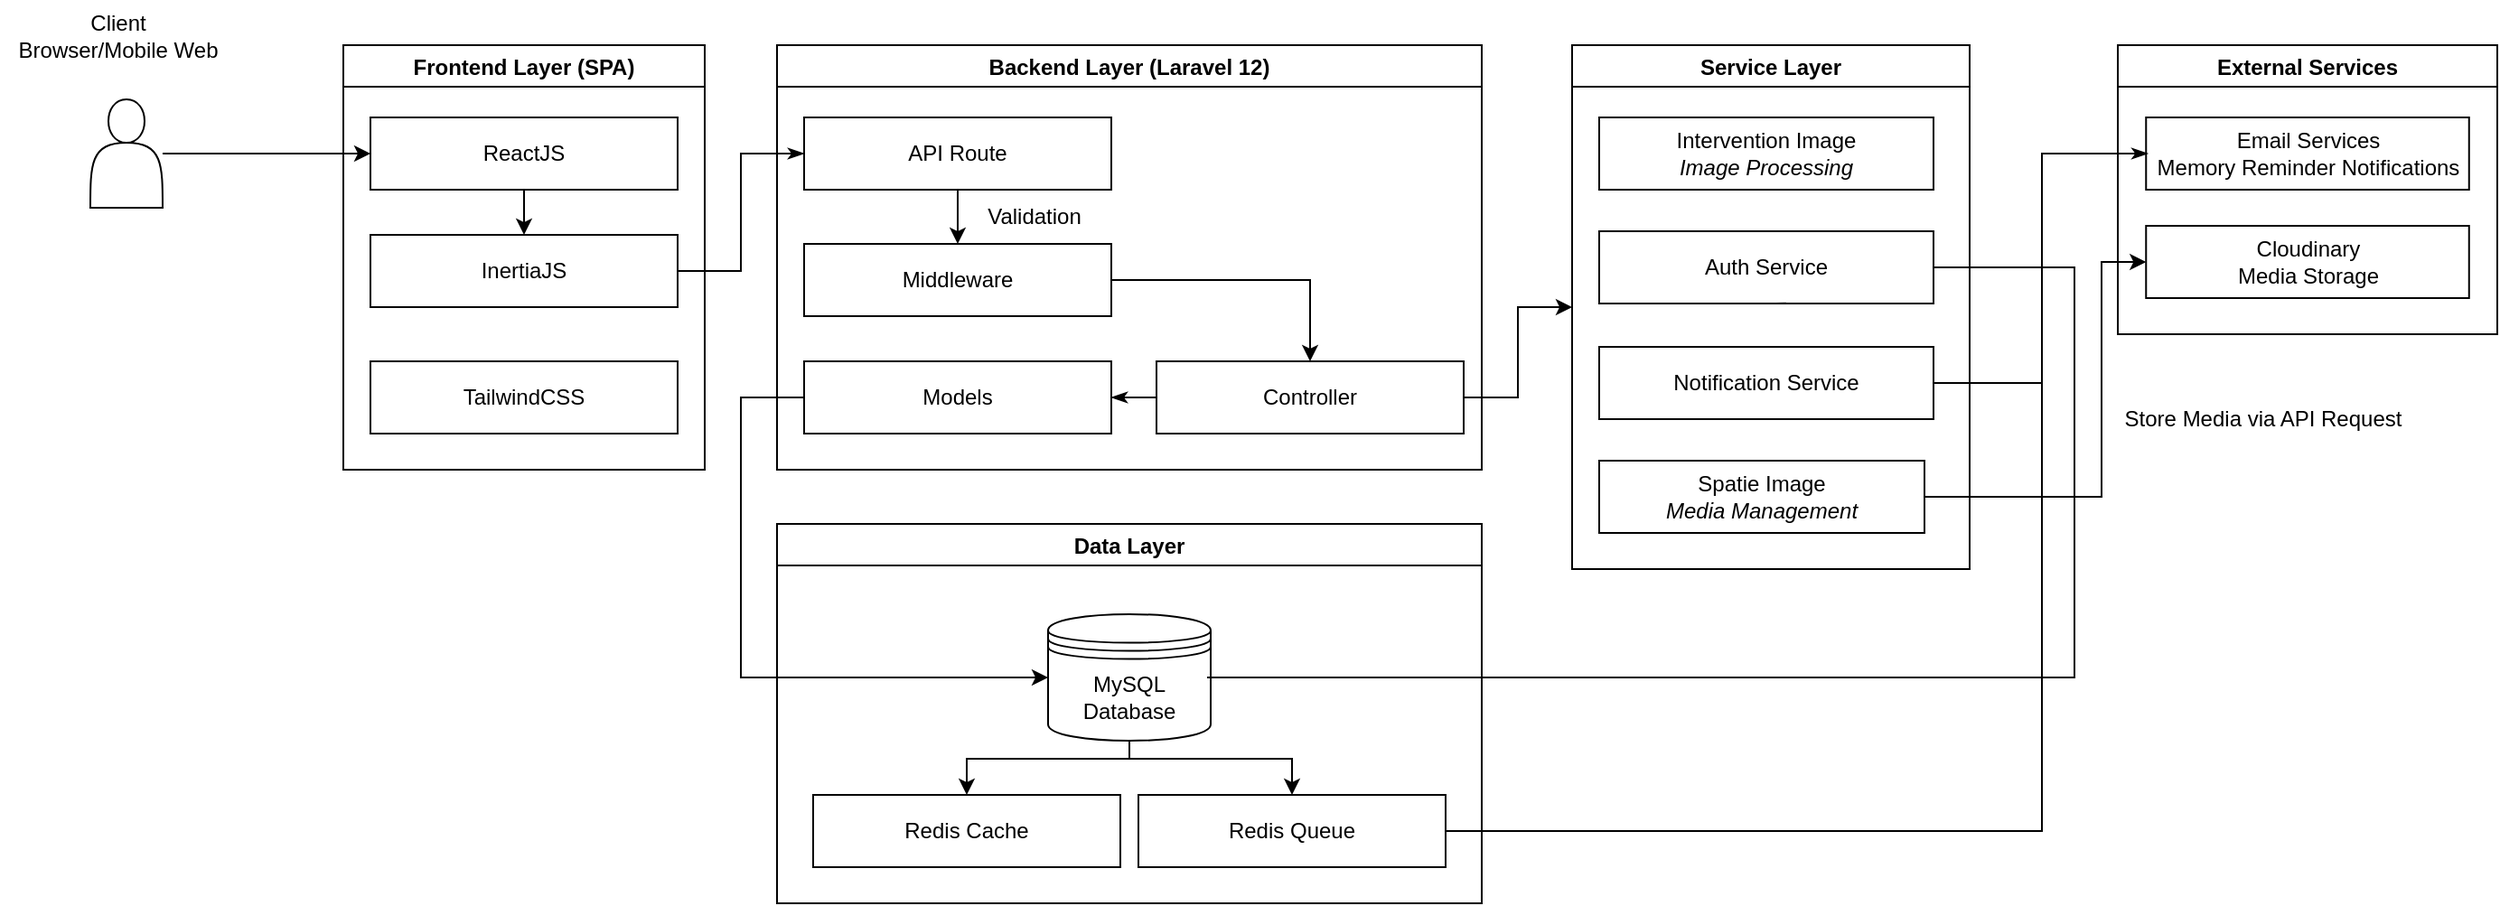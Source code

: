 <mxfile version="28.2.5">
  <diagram name="Page-1" id="oLH9wx6r51wDPVdEXgeB">
    <mxGraphModel dx="1204" dy="736" grid="1" gridSize="10" guides="1" tooltips="1" connect="1" arrows="1" fold="1" page="1" pageScale="1" pageWidth="1600" pageHeight="900" math="0" shadow="0">
      <root>
        <mxCell id="0" />
        <mxCell id="1" parent="0" />
        <mxCell id="NidDwQ-2pAzj67koUq93-20" style="edgeStyle=orthogonalEdgeStyle;rounded=0;orthogonalLoop=1;jettySize=auto;html=1;entryX=0;entryY=0.5;entryDx=0;entryDy=0;labelBackgroundColor=none;fontColor=default;" edge="1" parent="1" source="NidDwQ-2pAzj67koUq93-13" target="NidDwQ-2pAzj67koUq93-23">
          <mxGeometry relative="1" as="geometry">
            <mxPoint x="268" y="403" as="targetPoint" />
          </mxGeometry>
        </mxCell>
        <mxCell id="NidDwQ-2pAzj67koUq93-13" value="" style="shape=actor;whiteSpace=wrap;html=1;labelBackgroundColor=none;" vertex="1" parent="1">
          <mxGeometry x="158" y="273" width="40" height="60" as="geometry" />
        </mxCell>
        <mxCell id="NidDwQ-2pAzj67koUq93-14" value="Client&lt;div&gt;Browser/Mobile Web&lt;/div&gt;" style="text;html=1;align=center;verticalAlign=middle;resizable=0;points=[];autosize=1;strokeColor=none;fillColor=none;labelBackgroundColor=none;" vertex="1" parent="1">
          <mxGeometry x="108" y="218" width="130" height="40" as="geometry" />
        </mxCell>
        <mxCell id="NidDwQ-2pAzj67koUq93-24" value="Frontend Layer (SPA)" style="swimlane;labelBackgroundColor=none;" vertex="1" parent="1">
          <mxGeometry x="298" y="243" width="200" height="235" as="geometry" />
        </mxCell>
        <mxCell id="NidDwQ-2pAzj67koUq93-25" style="edgeStyle=elbowEdgeStyle;rounded=0;orthogonalLoop=1;jettySize=auto;html=1;startArrow=none;endArrow=classic;endFill=1;labelBackgroundColor=none;fontColor=default;" edge="1" parent="NidDwQ-2pAzj67koUq93-24" source="NidDwQ-2pAzj67koUq93-23" target="NidDwQ-2pAzj67koUq93-22">
          <mxGeometry relative="1" as="geometry" />
        </mxCell>
        <UserObject label="ReactJS" treeRoot="1" id="NidDwQ-2pAzj67koUq93-23">
          <mxCell style="whiteSpace=wrap;html=1;align=center;treeFolding=1;treeMoving=1;newEdgeStyle={&quot;edgeStyle&quot;:&quot;elbowEdgeStyle&quot;,&quot;startArrow&quot;:&quot;none&quot;,&quot;endArrow&quot;:&quot;none&quot;};labelBackgroundColor=none;" vertex="1" parent="NidDwQ-2pAzj67koUq93-24">
            <mxGeometry x="15" y="40" width="170" height="40" as="geometry" />
          </mxCell>
        </UserObject>
        <UserObject label="InertiaJS" treeRoot="1" id="NidDwQ-2pAzj67koUq93-22">
          <mxCell style="whiteSpace=wrap;html=1;align=center;treeFolding=1;treeMoving=1;newEdgeStyle={&quot;edgeStyle&quot;:&quot;elbowEdgeStyle&quot;,&quot;startArrow&quot;:&quot;none&quot;,&quot;endArrow&quot;:&quot;none&quot;};labelBackgroundColor=none;" vertex="1" parent="NidDwQ-2pAzj67koUq93-24">
            <mxGeometry x="15" y="105" width="170" height="40" as="geometry" />
          </mxCell>
        </UserObject>
        <UserObject label="TailwindCSS" treeRoot="1" id="NidDwQ-2pAzj67koUq93-21">
          <mxCell style="whiteSpace=wrap;html=1;align=center;treeFolding=1;treeMoving=1;newEdgeStyle={&quot;edgeStyle&quot;:&quot;elbowEdgeStyle&quot;,&quot;startArrow&quot;:&quot;none&quot;,&quot;endArrow&quot;:&quot;none&quot;};labelBackgroundColor=none;" vertex="1" parent="NidDwQ-2pAzj67koUq93-24">
            <mxGeometry x="15" y="175" width="170" height="40" as="geometry" />
          </mxCell>
        </UserObject>
        <mxCell id="NidDwQ-2pAzj67koUq93-39" value="Service Layer" style="swimlane;labelBackgroundColor=none;" vertex="1" parent="1">
          <mxGeometry x="978" y="243" width="220" height="290" as="geometry" />
        </mxCell>
        <UserObject label="Intervention Image&lt;div&gt;&lt;i&gt;Image Processing&lt;/i&gt;&lt;/div&gt;" treeRoot="1" id="NidDwQ-2pAzj67koUq93-46">
          <mxCell style="whiteSpace=wrap;html=1;align=center;treeFolding=1;treeMoving=1;newEdgeStyle={&quot;edgeStyle&quot;:&quot;elbowEdgeStyle&quot;,&quot;startArrow&quot;:&quot;none&quot;,&quot;endArrow&quot;:&quot;none&quot;};labelBackgroundColor=none;" vertex="1" parent="NidDwQ-2pAzj67koUq93-39">
            <mxGeometry x="15" y="40" width="185" height="40" as="geometry" />
          </mxCell>
        </UserObject>
        <UserObject label="Spatie Image&lt;div&gt;&lt;i&gt;Media Management&lt;/i&gt;&lt;/div&gt;" treeRoot="1" id="NidDwQ-2pAzj67koUq93-48">
          <mxCell style="whiteSpace=wrap;html=1;align=center;treeFolding=1;treeMoving=1;newEdgeStyle={&quot;edgeStyle&quot;:&quot;elbowEdgeStyle&quot;,&quot;startArrow&quot;:&quot;none&quot;,&quot;endArrow&quot;:&quot;none&quot;};labelBackgroundColor=none;" vertex="1" parent="NidDwQ-2pAzj67koUq93-39">
            <mxGeometry x="15" y="230" width="180" height="40" as="geometry" />
          </mxCell>
        </UserObject>
        <UserObject label="Auth Service" treeRoot="1" id="NidDwQ-2pAzj67koUq93-50">
          <mxCell style="whiteSpace=wrap;html=1;align=center;treeFolding=1;treeMoving=1;newEdgeStyle={&quot;edgeStyle&quot;:&quot;elbowEdgeStyle&quot;,&quot;startArrow&quot;:&quot;none&quot;,&quot;endArrow&quot;:&quot;none&quot;};labelBackgroundColor=none;" vertex="1" parent="NidDwQ-2pAzj67koUq93-39">
            <mxGeometry x="15" y="103" width="185" height="40" as="geometry" />
          </mxCell>
        </UserObject>
        <UserObject label="Notification Service" treeRoot="1" id="NidDwQ-2pAzj67koUq93-49">
          <mxCell style="whiteSpace=wrap;html=1;align=center;treeFolding=1;treeMoving=1;newEdgeStyle={&quot;edgeStyle&quot;:&quot;elbowEdgeStyle&quot;,&quot;startArrow&quot;:&quot;none&quot;,&quot;endArrow&quot;:&quot;none&quot;};labelBackgroundColor=none;" vertex="1" parent="NidDwQ-2pAzj67koUq93-39">
            <mxGeometry x="15" y="167" width="185" height="40" as="geometry" />
          </mxCell>
        </UserObject>
        <mxCell id="NidDwQ-2pAzj67koUq93-51" style="edgeStyle=elbowEdgeStyle;rounded=0;orthogonalLoop=1;jettySize=auto;html=1;startArrow=none;endArrow=none;exitX=0.5;exitY=1;exitDx=0;exitDy=0;entryX=0.559;entryY=0.996;entryDx=0;entryDy=0;entryPerimeter=0;labelBackgroundColor=none;fontColor=default;" edge="1" parent="NidDwQ-2pAzj67koUq93-39" source="NidDwQ-2pAzj67koUq93-50" target="NidDwQ-2pAzj67koUq93-50">
          <mxGeometry relative="1" as="geometry" />
        </mxCell>
        <mxCell id="NidDwQ-2pAzj67koUq93-60" value="Data Layer" style="swimlane;startSize=23;labelBackgroundColor=none;" vertex="1" parent="1">
          <mxGeometry x="538" y="508" width="390" height="210" as="geometry" />
        </mxCell>
        <mxCell id="NidDwQ-2pAzj67koUq93-95" style="edgeStyle=orthogonalEdgeStyle;rounded=0;orthogonalLoop=1;jettySize=auto;html=1;entryX=0.5;entryY=0;entryDx=0;entryDy=0;" edge="1" parent="NidDwQ-2pAzj67koUq93-60" source="NidDwQ-2pAzj67koUq93-61" target="NidDwQ-2pAzj67koUq93-64">
          <mxGeometry relative="1" as="geometry">
            <Array as="points">
              <mxPoint x="195" y="130" />
              <mxPoint x="285" y="130" />
            </Array>
          </mxGeometry>
        </mxCell>
        <mxCell id="NidDwQ-2pAzj67koUq93-96" style="edgeStyle=orthogonalEdgeStyle;rounded=0;orthogonalLoop=1;jettySize=auto;html=1;entryX=0.5;entryY=0;entryDx=0;entryDy=0;" edge="1" parent="NidDwQ-2pAzj67koUq93-60" source="NidDwQ-2pAzj67koUq93-61" target="NidDwQ-2pAzj67koUq93-63">
          <mxGeometry relative="1" as="geometry">
            <Array as="points">
              <mxPoint x="195" y="130" />
              <mxPoint x="105" y="130" />
            </Array>
          </mxGeometry>
        </mxCell>
        <mxCell id="NidDwQ-2pAzj67koUq93-61" value="MySQL Database" style="shape=datastore;whiteSpace=wrap;html=1;labelBackgroundColor=none;" vertex="1" parent="NidDwQ-2pAzj67koUq93-60">
          <mxGeometry x="150" y="50" width="90" height="70" as="geometry" />
        </mxCell>
        <mxCell id="NidDwQ-2pAzj67koUq93-63" value="Redis Cache" style="whiteSpace=wrap;html=1;labelBackgroundColor=none;" vertex="1" parent="NidDwQ-2pAzj67koUq93-60">
          <mxGeometry x="20" y="150" width="170" height="40" as="geometry" />
        </mxCell>
        <mxCell id="NidDwQ-2pAzj67koUq93-64" value="Redis Queue" style="whiteSpace=wrap;html=1;labelBackgroundColor=none;" vertex="1" parent="NidDwQ-2pAzj67koUq93-60">
          <mxGeometry x="200" y="150" width="170" height="40" as="geometry" />
        </mxCell>
        <mxCell id="NidDwQ-2pAzj67koUq93-70" value="External Services" style="swimlane;labelBackgroundColor=none;" vertex="1" parent="1">
          <mxGeometry x="1280" y="243" width="210" height="160" as="geometry" />
        </mxCell>
        <UserObject label="Email Services&lt;br&gt;Memory Reminder Notifications" treeRoot="1" id="NidDwQ-2pAzj67koUq93-71">
          <mxCell style="whiteSpace=wrap;html=1;align=center;treeFolding=1;treeMoving=1;newEdgeStyle={&quot;edgeStyle&quot;:&quot;elbowEdgeStyle&quot;,&quot;startArrow&quot;:&quot;none&quot;,&quot;endArrow&quot;:&quot;none&quot;};labelBackgroundColor=none;" vertex="1" parent="NidDwQ-2pAzj67koUq93-70">
            <mxGeometry x="15.63" y="40" width="178.75" height="40" as="geometry" />
          </mxCell>
        </UserObject>
        <UserObject label="Cloudinary&lt;div&gt;Media Storage&lt;/div&gt;" treeRoot="1" id="NidDwQ-2pAzj67koUq93-72">
          <mxCell style="whiteSpace=wrap;html=1;align=center;treeFolding=1;treeMoving=1;newEdgeStyle={&quot;edgeStyle&quot;:&quot;elbowEdgeStyle&quot;,&quot;startArrow&quot;:&quot;none&quot;,&quot;endArrow&quot;:&quot;none&quot;};labelBackgroundColor=none;" vertex="1" parent="NidDwQ-2pAzj67koUq93-70">
            <mxGeometry x="15.63" y="100" width="178.75" height="40" as="geometry" />
          </mxCell>
        </UserObject>
        <mxCell id="NidDwQ-2pAzj67koUq93-73" style="edgeStyle=elbowEdgeStyle;rounded=0;orthogonalLoop=1;jettySize=auto;html=1;startArrow=none;endArrow=classic;endFill=1;labelBackgroundColor=none;fontColor=default;exitX=1;exitY=0.5;exitDx=0;exitDy=0;entryX=0;entryY=0.5;entryDx=0;entryDy=0;" edge="1" parent="1" source="NidDwQ-2pAzj67koUq93-48" target="NidDwQ-2pAzj67koUq93-72">
          <mxGeometry relative="1" as="geometry">
            <mxPoint x="1216" y="493" as="sourcePoint" />
            <mxPoint x="1301.63" y="303" as="targetPoint" />
            <Array as="points">
              <mxPoint x="1271" y="398" />
            </Array>
          </mxGeometry>
        </mxCell>
        <mxCell id="NidDwQ-2pAzj67koUq93-74" style="edgeStyle=elbowEdgeStyle;rounded=0;orthogonalLoop=1;jettySize=auto;html=1;startArrow=none;endArrow=classicThin;entryX=0;entryY=0.5;entryDx=0;entryDy=0;endFill=1;labelBackgroundColor=none;fontColor=default;" edge="1" parent="1">
          <mxGeometry relative="1" as="geometry">
            <mxPoint x="1179" y="430.0" as="sourcePoint" />
            <mxPoint x="1296.63" y="303" as="targetPoint" />
            <Array as="points">
              <mxPoint x="1238" y="370" />
            </Array>
          </mxGeometry>
        </mxCell>
        <mxCell id="NidDwQ-2pAzj67koUq93-75" value="Backend Layer (Laravel 12)" style="swimlane;labelBackgroundColor=none;" vertex="1" parent="1">
          <mxGeometry x="538" y="243" width="390" height="235" as="geometry" />
        </mxCell>
        <mxCell id="NidDwQ-2pAzj67koUq93-76" style="edgeStyle=elbowEdgeStyle;rounded=0;orthogonalLoop=1;jettySize=auto;html=1;startArrow=none;endArrow=classic;endFill=1;labelBackgroundColor=none;fontColor=default;elbow=vertical;" edge="1" parent="NidDwQ-2pAzj67koUq93-75" source="NidDwQ-2pAzj67koUq93-77" target="NidDwQ-2pAzj67koUq93-79">
          <mxGeometry relative="1" as="geometry" />
        </mxCell>
        <UserObject label="API Route" treeRoot="1" id="NidDwQ-2pAzj67koUq93-77">
          <mxCell style="whiteSpace=wrap;html=1;align=center;treeFolding=1;treeMoving=1;newEdgeStyle={&quot;edgeStyle&quot;:&quot;elbowEdgeStyle&quot;,&quot;startArrow&quot;:&quot;none&quot;,&quot;endArrow&quot;:&quot;none&quot;};labelBackgroundColor=none;" vertex="1" parent="NidDwQ-2pAzj67koUq93-75">
            <mxGeometry x="15" y="40" width="170" height="40" as="geometry" />
          </mxCell>
        </UserObject>
        <mxCell id="NidDwQ-2pAzj67koUq93-78" style="edgeStyle=elbowEdgeStyle;rounded=0;orthogonalLoop=1;jettySize=auto;html=1;startArrow=none;endArrow=classic;endFill=1;entryX=0.5;entryY=0;entryDx=0;entryDy=0;labelBackgroundColor=none;fontColor=default;" edge="1" parent="NidDwQ-2pAzj67koUq93-75" source="NidDwQ-2pAzj67koUq93-79" target="NidDwQ-2pAzj67koUq93-80">
          <mxGeometry relative="1" as="geometry">
            <Array as="points">
              <mxPoint x="295" y="155" />
            </Array>
          </mxGeometry>
        </mxCell>
        <UserObject label="Middleware" treeRoot="1" id="NidDwQ-2pAzj67koUq93-79">
          <mxCell style="whiteSpace=wrap;html=1;align=center;treeFolding=1;treeMoving=1;newEdgeStyle={&quot;edgeStyle&quot;:&quot;elbowEdgeStyle&quot;,&quot;startArrow&quot;:&quot;none&quot;,&quot;endArrow&quot;:&quot;none&quot;};labelBackgroundColor=none;" vertex="1" parent="NidDwQ-2pAzj67koUq93-75">
            <mxGeometry x="15" y="110" width="170" height="40" as="geometry" />
          </mxCell>
        </UserObject>
        <mxCell id="NidDwQ-2pAzj67koUq93-84" style="edgeStyle=elbowEdgeStyle;rounded=0;orthogonalLoop=1;jettySize=auto;html=1;startArrow=none;endArrow=classicThin;entryX=1;entryY=0.5;entryDx=0;entryDy=0;endFill=1;labelBackgroundColor=none;fontColor=default;" edge="1" parent="NidDwQ-2pAzj67koUq93-75" source="NidDwQ-2pAzj67koUq93-80" target="NidDwQ-2pAzj67koUq93-83">
          <mxGeometry relative="1" as="geometry" />
        </mxCell>
        <UserObject label="Controller" treeRoot="1" id="NidDwQ-2pAzj67koUq93-80">
          <mxCell style="whiteSpace=wrap;html=1;align=center;treeFolding=1;treeMoving=1;newEdgeStyle={&quot;edgeStyle&quot;:&quot;elbowEdgeStyle&quot;,&quot;startArrow&quot;:&quot;none&quot;,&quot;endArrow&quot;:&quot;none&quot;};labelBackgroundColor=none;" vertex="1" parent="NidDwQ-2pAzj67koUq93-75">
            <mxGeometry x="210" y="175" width="170" height="40" as="geometry" />
          </mxCell>
        </UserObject>
        <UserObject label="Models" treeRoot="1" id="NidDwQ-2pAzj67koUq93-83">
          <mxCell style="whiteSpace=wrap;html=1;align=center;treeFolding=1;treeMoving=1;newEdgeStyle={&quot;edgeStyle&quot;:&quot;elbowEdgeStyle&quot;,&quot;startArrow&quot;:&quot;none&quot;,&quot;endArrow&quot;:&quot;none&quot;};labelBackgroundColor=none;" vertex="1" parent="NidDwQ-2pAzj67koUq93-75">
            <mxGeometry x="15" y="175" width="170" height="40" as="geometry" />
          </mxCell>
        </UserObject>
        <mxCell id="NidDwQ-2pAzj67koUq93-97" value="Validation" style="text;html=1;align=center;verticalAlign=middle;resizable=0;points=[];autosize=1;strokeColor=none;fillColor=none;" vertex="1" parent="NidDwQ-2pAzj67koUq93-75">
          <mxGeometry x="102" y="80" width="80" height="30" as="geometry" />
        </mxCell>
        <mxCell id="NidDwQ-2pAzj67koUq93-85" style="edgeStyle=elbowEdgeStyle;rounded=0;orthogonalLoop=1;jettySize=auto;html=1;startArrow=none;endArrow=classicThin;entryX=0;entryY=0.5;entryDx=0;entryDy=0;endFill=1;labelBackgroundColor=none;fontColor=default;" edge="1" parent="1" source="NidDwQ-2pAzj67koUq93-22" target="NidDwQ-2pAzj67koUq93-77">
          <mxGeometry relative="1" as="geometry" />
        </mxCell>
        <mxCell id="NidDwQ-2pAzj67koUq93-88" style="edgeStyle=elbowEdgeStyle;rounded=0;orthogonalLoop=1;jettySize=auto;html=1;startArrow=none;endArrow=classic;entryX=0;entryY=0.5;entryDx=0;entryDy=0;endFill=1;labelBackgroundColor=none;fontColor=default;" edge="1" parent="1" source="NidDwQ-2pAzj67koUq93-83" target="NidDwQ-2pAzj67koUq93-61">
          <mxGeometry relative="1" as="geometry">
            <mxPoint x="498" y="608" as="targetPoint" />
            <Array as="points">
              <mxPoint x="518" y="508" />
            </Array>
          </mxGeometry>
        </mxCell>
        <mxCell id="NidDwQ-2pAzj67koUq93-93" style="edgeStyle=elbowEdgeStyle;rounded=0;orthogonalLoop=1;jettySize=auto;html=1;startArrow=none;endArrow=none;entryX=1;entryY=0.5;entryDx=0;entryDy=0;exitX=1;exitY=0.5;exitDx=0;exitDy=0;" edge="1" parent="1" source="NidDwQ-2pAzj67koUq93-50">
          <mxGeometry relative="1" as="geometry">
            <mxPoint x="1176" y="366" as="sourcePoint" />
            <mxPoint x="776" y="593" as="targetPoint" />
            <Array as="points">
              <mxPoint x="1256" y="498" />
            </Array>
          </mxGeometry>
        </mxCell>
        <mxCell id="NidDwQ-2pAzj67koUq93-94" style="edgeStyle=elbowEdgeStyle;rounded=0;orthogonalLoop=1;jettySize=auto;html=1;startArrow=none;endArrow=none;entryX=1;entryY=0.5;entryDx=0;entryDy=0;" edge="1" parent="1" source="NidDwQ-2pAzj67koUq93-49" target="NidDwQ-2pAzj67koUq93-64">
          <mxGeometry relative="1" as="geometry">
            <Array as="points">
              <mxPoint x="1238" y="548" />
            </Array>
          </mxGeometry>
        </mxCell>
        <mxCell id="NidDwQ-2pAzj67koUq93-98" value="Store Media via API Request" style="text;html=1;align=center;verticalAlign=middle;resizable=0;points=[];autosize=1;strokeColor=none;fillColor=none;" vertex="1" parent="1">
          <mxGeometry x="1270" y="435" width="180" height="30" as="geometry" />
        </mxCell>
        <mxCell id="NidDwQ-2pAzj67koUq93-99" style="edgeStyle=elbowEdgeStyle;rounded=0;orthogonalLoop=1;jettySize=auto;html=1;startArrow=none;endArrow=classic;entryX=0;entryY=0.5;entryDx=0;entryDy=0;endFill=1;" edge="1" parent="1" source="NidDwQ-2pAzj67koUq93-80" target="NidDwQ-2pAzj67koUq93-39">
          <mxGeometry relative="1" as="geometry" />
        </mxCell>
      </root>
    </mxGraphModel>
  </diagram>
</mxfile>
